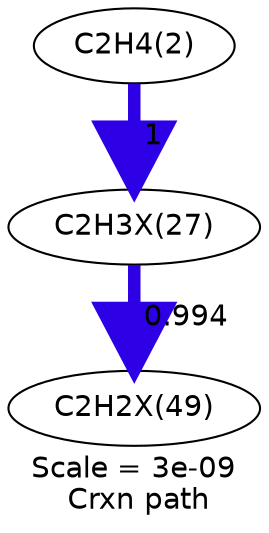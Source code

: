 digraph reaction_paths {
center=1;
s5 -> s20[fontname="Helvetica", style="setlinewidth(6)", arrowsize=3, color="0.7, 1.5, 0.9"
, label=" 1"];
s20 -> s28[fontname="Helvetica", style="setlinewidth(6)", arrowsize=3, color="0.7, 1.49, 0.9"
, label=" 0.994"];
s5 [ fontname="Helvetica", label="C2H4(2)"];
s20 [ fontname="Helvetica", label="C2H3X(27)"];
s28 [ fontname="Helvetica", label="C2H2X(49)"];
 label = "Scale = 3e-09\l Crxn path";
 fontname = "Helvetica";
}
